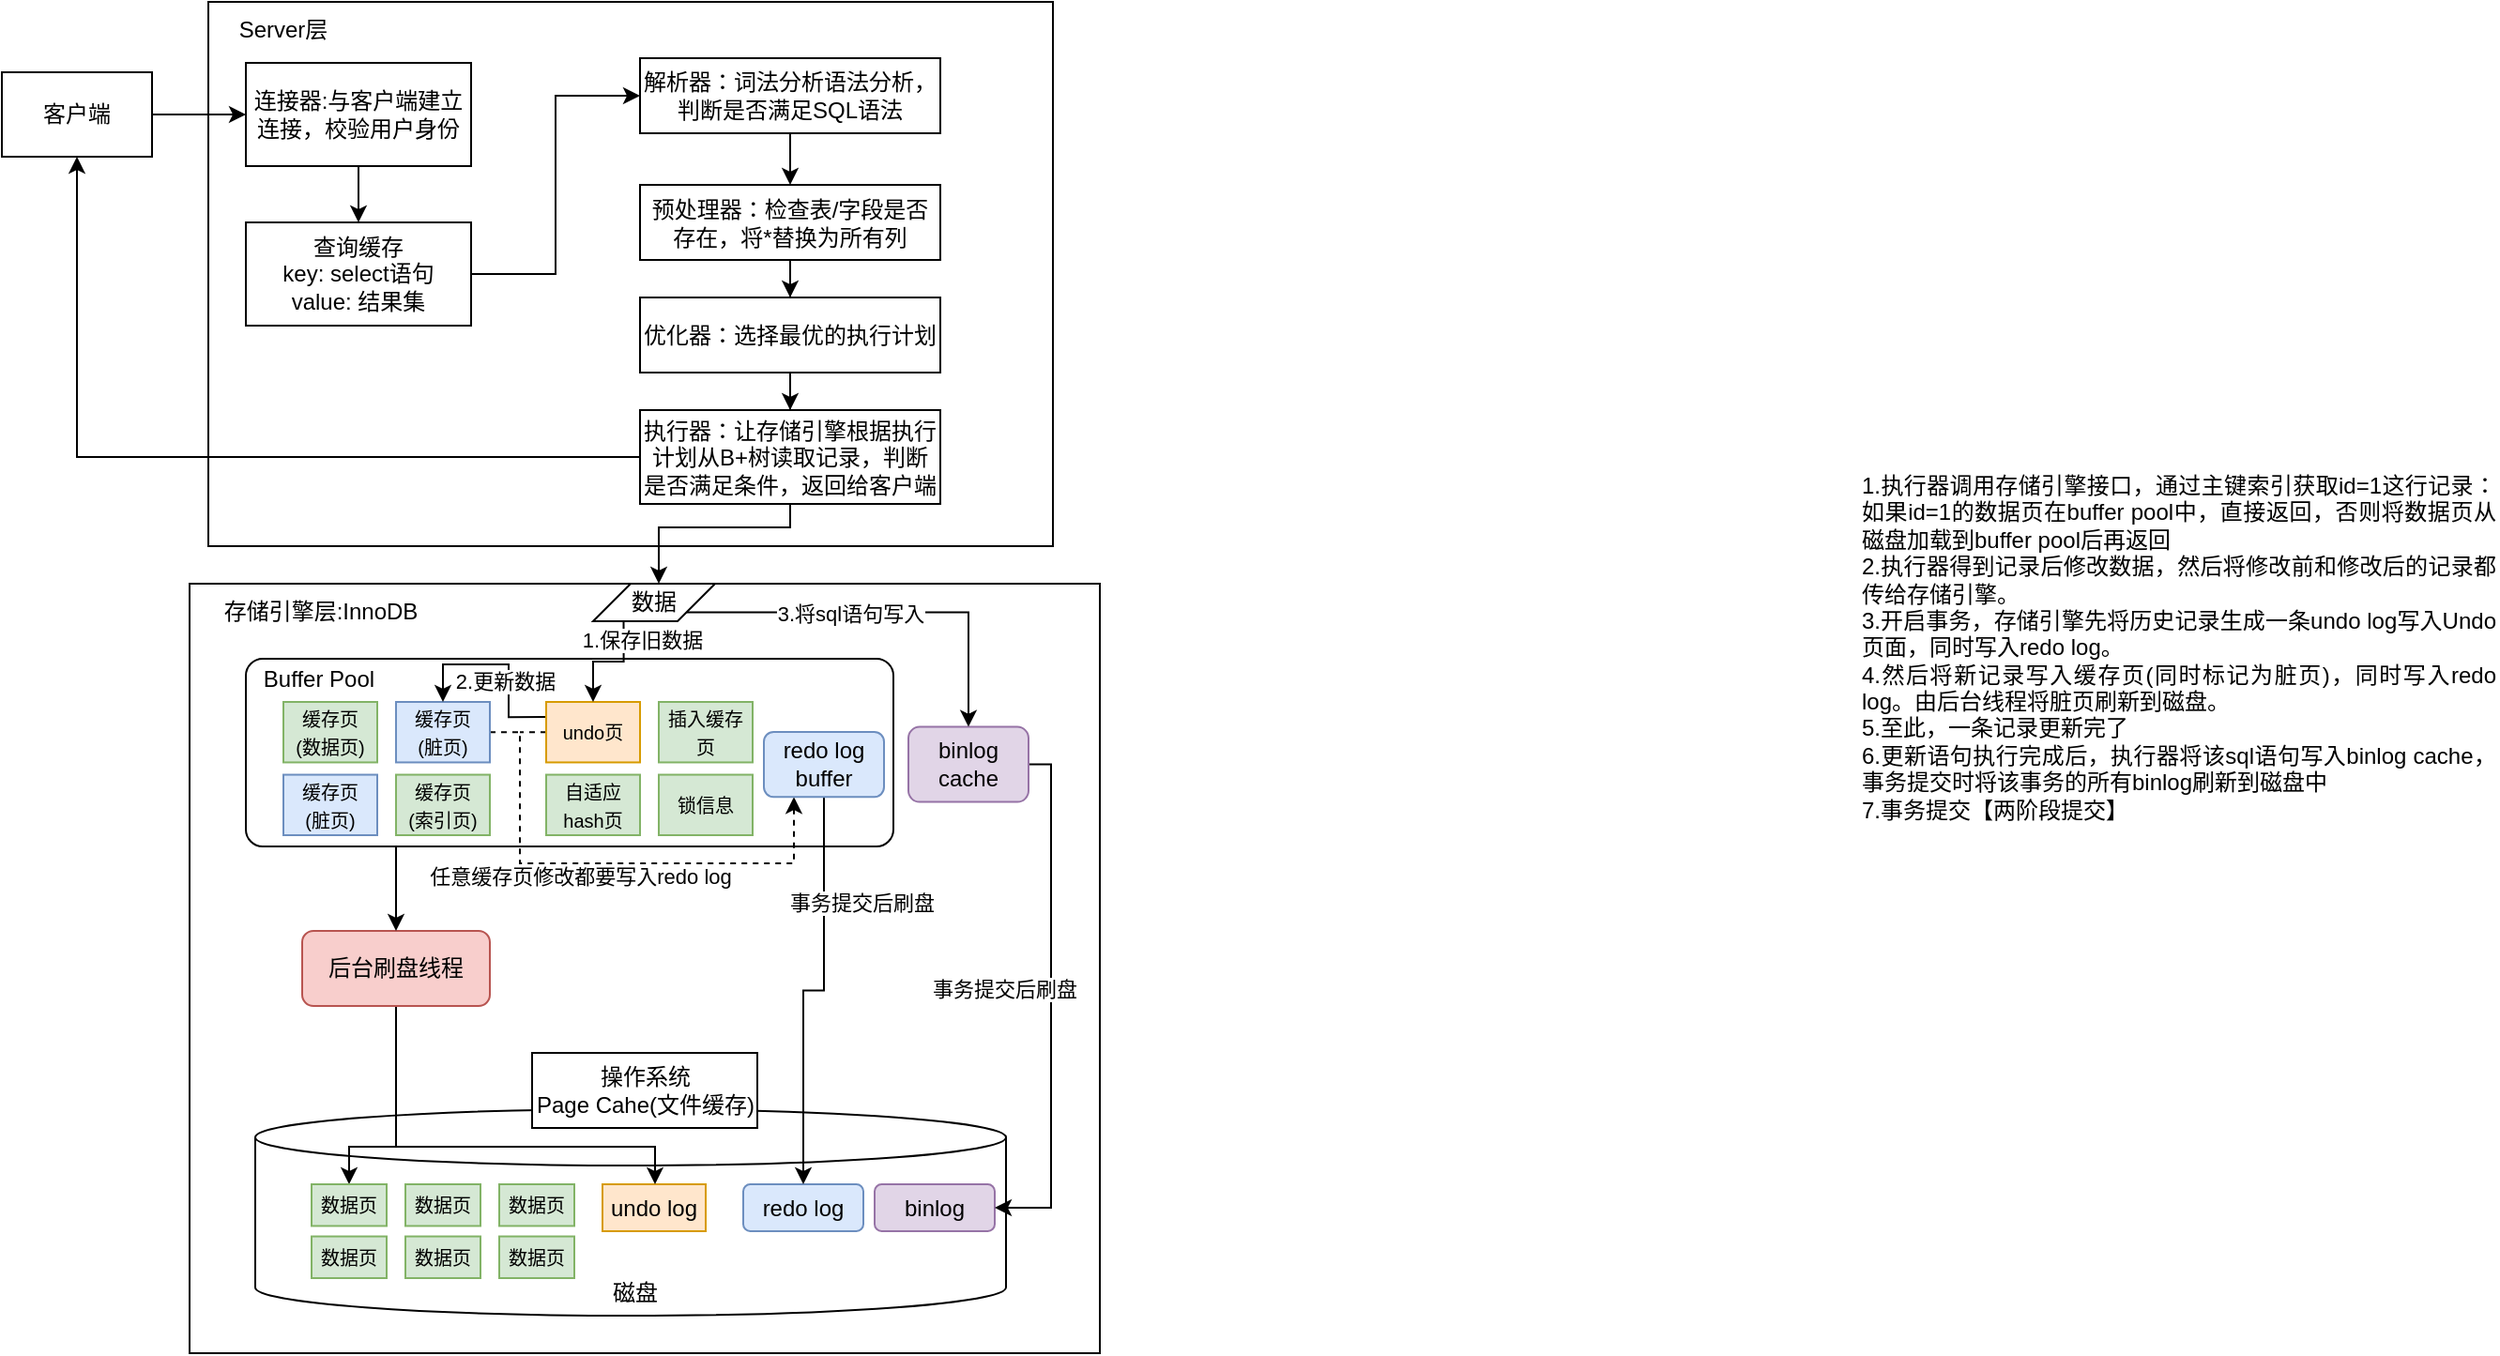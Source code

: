 <mxfile version="22.1.5" type="github">
  <diagram name="第 1 页" id="HqVkvYskfNYnTDdMrRLA">
    <mxGraphModel dx="1613" dy="665" grid="0" gridSize="10" guides="1" tooltips="1" connect="1" arrows="1" fold="1" page="0" pageScale="1" pageWidth="827" pageHeight="1169" background="none" math="0" shadow="0">
      <root>
        <mxCell id="0" />
        <mxCell id="1" parent="0" />
        <mxCell id="Hn--LBSwQNR10zAx2Buf-3" value="" style="rounded=0;whiteSpace=wrap;html=1;" parent="1" vertex="1">
          <mxGeometry x="60" y="10" width="450" height="290" as="geometry" />
        </mxCell>
        <mxCell id="Hn--LBSwQNR10zAx2Buf-4" value="" style="rounded=0;whiteSpace=wrap;html=1;" parent="1" vertex="1">
          <mxGeometry x="50" y="320" width="485" height="410" as="geometry" />
        </mxCell>
        <mxCell id="Hn--LBSwQNR10zAx2Buf-5" value="Server层" style="text;html=1;strokeColor=none;fillColor=none;align=center;verticalAlign=middle;whiteSpace=wrap;rounded=0;" parent="1" vertex="1">
          <mxGeometry x="70" y="10" width="60" height="30" as="geometry" />
        </mxCell>
        <mxCell id="Hn--LBSwQNR10zAx2Buf-6" value="存储引擎层:InnoDB" style="text;html=1;strokeColor=none;fillColor=none;align=center;verticalAlign=middle;whiteSpace=wrap;rounded=0;" parent="1" vertex="1">
          <mxGeometry x="65" y="320" width="110" height="30" as="geometry" />
        </mxCell>
        <mxCell id="jFpza9jx79DIbtN-fyIl-36" value="" style="edgeStyle=orthogonalEdgeStyle;rounded=0;orthogonalLoop=1;jettySize=auto;html=1;" edge="1" parent="1" source="Hn--LBSwQNR10zAx2Buf-7" target="jFpza9jx79DIbtN-fyIl-35">
          <mxGeometry relative="1" as="geometry" />
        </mxCell>
        <mxCell id="Hn--LBSwQNR10zAx2Buf-7" value="连接器:与客户端建立连接，校验用户身份" style="rounded=0;whiteSpace=wrap;html=1;" parent="1" vertex="1">
          <mxGeometry x="80" y="42.5" width="120" height="55" as="geometry" />
        </mxCell>
        <mxCell id="Hn--LBSwQNR10zAx2Buf-40" style="edgeStyle=orthogonalEdgeStyle;rounded=0;orthogonalLoop=1;jettySize=auto;html=1;exitX=1;exitY=0.5;exitDx=0;exitDy=0;entryX=0;entryY=0.5;entryDx=0;entryDy=0;" parent="1" source="Hn--LBSwQNR10zAx2Buf-8" target="Hn--LBSwQNR10zAx2Buf-7" edge="1">
          <mxGeometry relative="1" as="geometry" />
        </mxCell>
        <mxCell id="Hn--LBSwQNR10zAx2Buf-8" value="客户端" style="rounded=0;whiteSpace=wrap;html=1;" parent="1" vertex="1">
          <mxGeometry x="-50" y="47.5" width="80" height="45" as="geometry" />
        </mxCell>
        <mxCell id="Hn--LBSwQNR10zAx2Buf-10" value="" style="shape=cylinder3;whiteSpace=wrap;html=1;boundedLbl=1;backgroundOutline=1;size=15;" parent="1" vertex="1">
          <mxGeometry x="85" y="600" width="400" height="110" as="geometry" />
        </mxCell>
        <mxCell id="Hn--LBSwQNR10zAx2Buf-39" value="" style="edgeStyle=orthogonalEdgeStyle;rounded=0;orthogonalLoop=1;jettySize=auto;html=1;" parent="1" source="Hn--LBSwQNR10zAx2Buf-37" target="Hn--LBSwQNR10zAx2Buf-38" edge="1">
          <mxGeometry relative="1" as="geometry" />
        </mxCell>
        <mxCell id="Hn--LBSwQNR10zAx2Buf-37" value="解析器：词法分析语法分析，判断是否满足SQL语法" style="rounded=0;whiteSpace=wrap;html=1;" parent="1" vertex="1">
          <mxGeometry x="290" y="40" width="160" height="40" as="geometry" />
        </mxCell>
        <mxCell id="Hn--LBSwQNR10zAx2Buf-45" style="edgeStyle=orthogonalEdgeStyle;rounded=0;orthogonalLoop=1;jettySize=auto;html=1;" parent="1" source="Hn--LBSwQNR10zAx2Buf-38" target="Hn--LBSwQNR10zAx2Buf-42" edge="1">
          <mxGeometry relative="1" as="geometry" />
        </mxCell>
        <mxCell id="Hn--LBSwQNR10zAx2Buf-38" value="预处理器：检查表/字段是否存在，将*替换为所有列" style="whiteSpace=wrap;html=1;rounded=0;" parent="1" vertex="1">
          <mxGeometry x="290" y="107.5" width="160" height="40" as="geometry" />
        </mxCell>
        <mxCell id="Hn--LBSwQNR10zAx2Buf-46" style="edgeStyle=orthogonalEdgeStyle;rounded=0;orthogonalLoop=1;jettySize=auto;html=1;" parent="1" source="Hn--LBSwQNR10zAx2Buf-42" target="Hn--LBSwQNR10zAx2Buf-43" edge="1">
          <mxGeometry relative="1" as="geometry" />
        </mxCell>
        <mxCell id="Hn--LBSwQNR10zAx2Buf-42" value="优化器：选择最优的执行计划" style="whiteSpace=wrap;html=1;rounded=0;" parent="1" vertex="1">
          <mxGeometry x="290" y="167.5" width="160" height="40" as="geometry" />
        </mxCell>
        <mxCell id="Hn--LBSwQNR10zAx2Buf-48" style="edgeStyle=orthogonalEdgeStyle;rounded=0;orthogonalLoop=1;jettySize=auto;html=1;entryX=0.5;entryY=1;entryDx=0;entryDy=0;" parent="1" source="Hn--LBSwQNR10zAx2Buf-43" target="Hn--LBSwQNR10zAx2Buf-8" edge="1">
          <mxGeometry relative="1" as="geometry" />
        </mxCell>
        <mxCell id="Hn--LBSwQNR10zAx2Buf-43" value="执行器：让存储引擎根据执行计划从B+树读取记录，判断是否满足条件，返回给客户端" style="whiteSpace=wrap;html=1;rounded=0;" parent="1" vertex="1">
          <mxGeometry x="290" y="227.5" width="160" height="50" as="geometry" />
        </mxCell>
        <mxCell id="Hn--LBSwQNR10zAx2Buf-49" style="edgeStyle=orthogonalEdgeStyle;rounded=0;orthogonalLoop=1;jettySize=auto;html=1;" parent="1" source="Hn--LBSwQNR10zAx2Buf-43" edge="1">
          <mxGeometry relative="1" as="geometry">
            <mxPoint x="300" y="320" as="targetPoint" />
            <Array as="points">
              <mxPoint x="370" y="290" />
              <mxPoint x="300" y="290" />
            </Array>
          </mxGeometry>
        </mxCell>
        <mxCell id="jFpza9jx79DIbtN-fyIl-16" value="磁盘" style="text;html=1;strokeColor=none;fillColor=none;align=center;verticalAlign=middle;whiteSpace=wrap;rounded=0;" vertex="1" parent="1">
          <mxGeometry x="245" y="685" width="85" height="25" as="geometry" />
        </mxCell>
        <mxCell id="jFpza9jx79DIbtN-fyIl-17" value="redo log" style="rounded=1;whiteSpace=wrap;html=1;fillColor=#dae8fc;strokeColor=#6c8ebf;" vertex="1" parent="1">
          <mxGeometry x="345" y="640" width="64" height="25" as="geometry" />
        </mxCell>
        <mxCell id="jFpza9jx79DIbtN-fyIl-18" value="undo log" style="rounded=0;whiteSpace=wrap;html=1;fillColor=#ffe6cc;strokeColor=#d79b00;" vertex="1" parent="1">
          <mxGeometry x="270" y="640" width="55" height="25" as="geometry" />
        </mxCell>
        <mxCell id="jFpza9jx79DIbtN-fyIl-20" value="binlog" style="rounded=1;whiteSpace=wrap;html=1;fillColor=#e1d5e7;strokeColor=#9673a6;" vertex="1" parent="1">
          <mxGeometry x="415" y="640" width="64" height="25" as="geometry" />
        </mxCell>
        <mxCell id="jFpza9jx79DIbtN-fyIl-45" style="edgeStyle=orthogonalEdgeStyle;rounded=0;orthogonalLoop=1;jettySize=auto;html=1;entryX=0.5;entryY=0;entryDx=0;entryDy=0;" edge="1" parent="1" source="jFpza9jx79DIbtN-fyIl-23" target="jFpza9jx79DIbtN-fyIl-3">
          <mxGeometry relative="1" as="geometry">
            <Array as="points">
              <mxPoint x="160" y="620" />
              <mxPoint x="135" y="620" />
            </Array>
          </mxGeometry>
        </mxCell>
        <mxCell id="jFpza9jx79DIbtN-fyIl-72" style="edgeStyle=orthogonalEdgeStyle;rounded=0;orthogonalLoop=1;jettySize=auto;html=1;exitX=0.5;exitY=1;exitDx=0;exitDy=0;" edge="1" parent="1" source="jFpza9jx79DIbtN-fyIl-23" target="jFpza9jx79DIbtN-fyIl-18">
          <mxGeometry relative="1" as="geometry">
            <Array as="points">
              <mxPoint x="160" y="620" />
              <mxPoint x="298" y="620" />
            </Array>
          </mxGeometry>
        </mxCell>
        <mxCell id="jFpza9jx79DIbtN-fyIl-23" value="后台刷盘线程" style="rounded=1;whiteSpace=wrap;html=1;arcSize=15;fillColor=#f8cecc;strokeColor=#b85450;" vertex="1" parent="1">
          <mxGeometry x="110" y="505" width="100" height="40" as="geometry" />
        </mxCell>
        <mxCell id="jFpza9jx79DIbtN-fyIl-24" value="" style="group" vertex="1" connectable="0" parent="1">
          <mxGeometry x="115" y="640" width="140" height="50" as="geometry" />
        </mxCell>
        <mxCell id="jFpza9jx79DIbtN-fyIl-3" value="&lt;font style=&quot;font-size: 10px;&quot;&gt;数据页&lt;/font&gt;" style="rounded=0;whiteSpace=wrap;html=1;fillColor=#d5e8d4;strokeColor=#82b366;" vertex="1" parent="jFpza9jx79DIbtN-fyIl-24">
          <mxGeometry width="40" height="22.222" as="geometry" />
        </mxCell>
        <mxCell id="jFpza9jx79DIbtN-fyIl-4" value="&lt;font style=&quot;font-size: 10px;&quot;&gt;数据页&lt;/font&gt;" style="rounded=0;whiteSpace=wrap;html=1;fillColor=#d5e8d4;strokeColor=#82b366;" vertex="1" parent="jFpza9jx79DIbtN-fyIl-24">
          <mxGeometry x="50" width="40" height="22.222" as="geometry" />
        </mxCell>
        <mxCell id="jFpza9jx79DIbtN-fyIl-5" value="&lt;font style=&quot;font-size: 10px;&quot;&gt;数据页&lt;/font&gt;" style="rounded=0;whiteSpace=wrap;html=1;fillColor=#d5e8d4;strokeColor=#82b366;" vertex="1" parent="jFpza9jx79DIbtN-fyIl-24">
          <mxGeometry x="100" width="40" height="22.222" as="geometry" />
        </mxCell>
        <mxCell id="jFpza9jx79DIbtN-fyIl-12" value="&lt;font style=&quot;font-size: 10px;&quot;&gt;数据页&lt;/font&gt;" style="rounded=0;whiteSpace=wrap;html=1;fillColor=#d5e8d4;strokeColor=#82b366;" vertex="1" parent="jFpza9jx79DIbtN-fyIl-24">
          <mxGeometry y="27.778" width="40" height="22.222" as="geometry" />
        </mxCell>
        <mxCell id="jFpza9jx79DIbtN-fyIl-13" value="&lt;font style=&quot;font-size: 10px;&quot;&gt;数据页&lt;/font&gt;" style="rounded=0;whiteSpace=wrap;html=1;fillColor=#d5e8d4;strokeColor=#82b366;" vertex="1" parent="jFpza9jx79DIbtN-fyIl-24">
          <mxGeometry x="50" y="27.778" width="40" height="22.222" as="geometry" />
        </mxCell>
        <mxCell id="jFpza9jx79DIbtN-fyIl-14" value="&lt;font style=&quot;font-size: 10px;&quot;&gt;数据页&lt;/font&gt;" style="rounded=0;whiteSpace=wrap;html=1;fillColor=#d5e8d4;strokeColor=#82b366;" vertex="1" parent="jFpza9jx79DIbtN-fyIl-24">
          <mxGeometry x="100" y="27.778" width="40" height="22.222" as="geometry" />
        </mxCell>
        <mxCell id="jFpza9jx79DIbtN-fyIl-34" value="操作系统 &lt;br&gt;Page Cahe(文件缓存)" style="rounded=0;whiteSpace=wrap;html=1;" vertex="1" parent="1">
          <mxGeometry x="232.5" y="570" width="120" height="40" as="geometry" />
        </mxCell>
        <mxCell id="jFpza9jx79DIbtN-fyIl-39" style="edgeStyle=orthogonalEdgeStyle;rounded=0;orthogonalLoop=1;jettySize=auto;html=1;entryX=0;entryY=0.5;entryDx=0;entryDy=0;" edge="1" parent="1" source="jFpza9jx79DIbtN-fyIl-35" target="Hn--LBSwQNR10zAx2Buf-37">
          <mxGeometry relative="1" as="geometry" />
        </mxCell>
        <mxCell id="jFpza9jx79DIbtN-fyIl-35" value="查询缓存&lt;br&gt;key: select语句&lt;br&gt;value: 结果集" style="rounded=0;whiteSpace=wrap;html=1;" vertex="1" parent="1">
          <mxGeometry x="80" y="127.5" width="120" height="55" as="geometry" />
        </mxCell>
        <mxCell id="jFpza9jx79DIbtN-fyIl-46" value="&lt;div style=&quot;text-align: justify;&quot;&gt;&lt;span style=&quot;background-color: initial;&quot;&gt;1.执行器调用存储引擎接口，通过主键索引获取id=1这行记录：如果id=1的数据页在buffer pool中，直接返回，否则将数据页从磁盘加载到buffer pool后再返回&lt;/span&gt;&lt;/div&gt;&lt;div style=&quot;text-align: justify;&quot;&gt;&lt;span style=&quot;background-color: initial;&quot;&gt;2.执行器得到记录后修改数据，然后将修改前和修改后的记录都传给存储引擎。&lt;/span&gt;&lt;/div&gt;&lt;div style=&quot;text-align: justify;&quot;&gt;&lt;span style=&quot;background-color: initial;&quot;&gt;3.开启事务，存储引擎先将历史记录生成一条undo log写入Undo页面，同时写入redo log。&lt;/span&gt;&lt;/div&gt;&lt;div style=&quot;text-align: justify;&quot;&gt;&lt;span style=&quot;background-color: initial;&quot;&gt;4.然后将新记录写入缓存页(同时标记为脏页)，同时写入redo log。由后台线程将脏页刷新到磁盘。&lt;/span&gt;&lt;/div&gt;&lt;div style=&quot;text-align: justify;&quot;&gt;&lt;span style=&quot;background-color: initial;&quot;&gt;5.至此，一条记录更新完了&lt;/span&gt;&lt;/div&gt;&lt;div style=&quot;text-align: justify;&quot;&gt;&lt;span style=&quot;background-color: initial;&quot;&gt;6.更新语句执行完成后，执行器将该sql语句写入binlog cache，事务提交时将该事务的所有binlog刷新到磁盘中&lt;/span&gt;&lt;/div&gt;&lt;div style=&quot;text-align: justify;&quot;&gt;&lt;span style=&quot;background-color: initial;&quot;&gt;7.事务提交【两阶段提交】&lt;/span&gt;&lt;/div&gt;" style="text;html=1;strokeColor=none;fillColor=none;align=center;verticalAlign=middle;whiteSpace=wrap;rounded=0;" vertex="1" parent="1">
          <mxGeometry x="940" y="254" width="340" height="200" as="geometry" />
        </mxCell>
        <mxCell id="jFpza9jx79DIbtN-fyIl-74" style="edgeStyle=orthogonalEdgeStyle;rounded=0;orthogonalLoop=1;jettySize=auto;html=1;exitX=0.25;exitY=1;exitDx=0;exitDy=0;entryX=0.5;entryY=0;entryDx=0;entryDy=0;" edge="1" parent="1" source="jFpza9jx79DIbtN-fyIl-1" target="jFpza9jx79DIbtN-fyIl-23">
          <mxGeometry relative="1" as="geometry">
            <Array as="points">
              <mxPoint x="160" y="460" />
            </Array>
          </mxGeometry>
        </mxCell>
        <mxCell id="jFpza9jx79DIbtN-fyIl-1" value="" style="rounded=1;whiteSpace=wrap;html=1;arcSize=9;" vertex="1" parent="1">
          <mxGeometry x="80" y="360" width="345" height="100" as="geometry" />
        </mxCell>
        <mxCell id="jFpza9jx79DIbtN-fyIl-27" value="&lt;font style=&quot;font-size: 10px;&quot;&gt;缓存页&lt;br&gt;(数据页)&lt;br&gt;&lt;/font&gt;" style="rounded=0;whiteSpace=wrap;html=1;fillColor=#d5e8d4;strokeColor=#82b366;" vertex="1" parent="1">
          <mxGeometry x="100" y="383" width="50" height="32.22" as="geometry" />
        </mxCell>
        <mxCell id="jFpza9jx79DIbtN-fyIl-77" style="edgeStyle=orthogonalEdgeStyle;rounded=0;orthogonalLoop=1;jettySize=auto;html=1;exitX=1;exitY=0.5;exitDx=0;exitDy=0;entryX=0.25;entryY=1;entryDx=0;entryDy=0;dashed=1;" edge="1" parent="1" source="jFpza9jx79DIbtN-fyIl-28" target="jFpza9jx79DIbtN-fyIl-49">
          <mxGeometry relative="1" as="geometry">
            <Array as="points">
              <mxPoint x="226" y="399" />
              <mxPoint x="226" y="469" />
              <mxPoint x="372" y="469" />
            </Array>
          </mxGeometry>
        </mxCell>
        <mxCell id="jFpza9jx79DIbtN-fyIl-80" value="任意缓存页修改都要写入redo log" style="edgeLabel;html=1;align=center;verticalAlign=middle;resizable=0;points=[];" vertex="1" connectable="0" parent="jFpza9jx79DIbtN-fyIl-77">
          <mxGeometry x="0.164" y="-2" relative="1" as="geometry">
            <mxPoint x="-38" y="5" as="offset" />
          </mxGeometry>
        </mxCell>
        <mxCell id="jFpza9jx79DIbtN-fyIl-28" value="&lt;font style=&quot;font-size: 10px;&quot;&gt;缓存页&lt;br&gt;(脏页)&lt;/font&gt;" style="rounded=0;whiteSpace=wrap;html=1;fillColor=#dae8fc;strokeColor=#6c8ebf;" vertex="1" parent="1">
          <mxGeometry x="160" y="383" width="50" height="32.22" as="geometry" />
        </mxCell>
        <mxCell id="jFpza9jx79DIbtN-fyIl-2" value="Buffer Pool" style="text;html=1;strokeColor=none;fillColor=none;align=center;verticalAlign=middle;whiteSpace=wrap;rounded=0;" vertex="1" parent="1">
          <mxGeometry x="79" y="356" width="80" height="30" as="geometry" />
        </mxCell>
        <mxCell id="jFpza9jx79DIbtN-fyIl-32" value="&lt;font style=&quot;font-size: 10px;&quot;&gt;缓存页&lt;br&gt;(索引页)&lt;br&gt;&lt;/font&gt;" style="rounded=0;whiteSpace=wrap;html=1;fillColor=#d5e8d4;strokeColor=#82b366;" vertex="1" parent="1">
          <mxGeometry x="160" y="421.78" width="50" height="32.22" as="geometry" />
        </mxCell>
        <mxCell id="jFpza9jx79DIbtN-fyIl-33" value="&lt;font style=&quot;font-size: 10px;&quot;&gt;缓存页&lt;br&gt;(脏页)&lt;/font&gt;" style="rounded=0;whiteSpace=wrap;html=1;fillColor=#dae8fc;strokeColor=#6c8ebf;" vertex="1" parent="1">
          <mxGeometry x="100" y="421.78" width="50" height="32.22" as="geometry" />
        </mxCell>
        <mxCell id="jFpza9jx79DIbtN-fyIl-62" style="edgeStyle=orthogonalEdgeStyle;rounded=0;orthogonalLoop=1;jettySize=auto;html=1;exitX=0;exitY=0.25;exitDx=0;exitDy=0;entryX=0.5;entryY=0;entryDx=0;entryDy=0;" edge="1" parent="1" source="jFpza9jx79DIbtN-fyIl-40" target="jFpza9jx79DIbtN-fyIl-28">
          <mxGeometry relative="1" as="geometry" />
        </mxCell>
        <mxCell id="jFpza9jx79DIbtN-fyIl-63" value="2.更新数据" style="edgeLabel;html=1;align=center;verticalAlign=middle;resizable=0;points=[];" vertex="1" connectable="0" parent="jFpza9jx79DIbtN-fyIl-62">
          <mxGeometry x="-0.236" y="2" relative="1" as="geometry">
            <mxPoint as="offset" />
          </mxGeometry>
        </mxCell>
        <mxCell id="jFpza9jx79DIbtN-fyIl-81" style="edgeStyle=orthogonalEdgeStyle;rounded=0;orthogonalLoop=1;jettySize=auto;html=1;exitX=0;exitY=0.5;exitDx=0;exitDy=0;endArrow=none;endFill=0;dashed=1;" edge="1" parent="1" source="jFpza9jx79DIbtN-fyIl-40">
          <mxGeometry relative="1" as="geometry">
            <mxPoint x="226" y="399" as="targetPoint" />
          </mxGeometry>
        </mxCell>
        <mxCell id="jFpza9jx79DIbtN-fyIl-40" value="&lt;font style=&quot;font-size: 10px;&quot;&gt;undo页&lt;br&gt;&lt;/font&gt;" style="rounded=0;whiteSpace=wrap;html=1;fillColor=#ffe6cc;strokeColor=#d79b00;" vertex="1" parent="1">
          <mxGeometry x="240" y="383" width="50" height="32.22" as="geometry" />
        </mxCell>
        <mxCell id="jFpza9jx79DIbtN-fyIl-41" value="&lt;font style=&quot;font-size: 10px;&quot;&gt;插入缓存页&lt;br&gt;&lt;/font&gt;" style="rounded=0;whiteSpace=wrap;html=1;fillColor=#d5e8d4;strokeColor=#82b366;" vertex="1" parent="1">
          <mxGeometry x="300" y="383" width="50" height="32.22" as="geometry" />
        </mxCell>
        <mxCell id="jFpza9jx79DIbtN-fyIl-42" value="&lt;font style=&quot;font-size: 10px;&quot;&gt;自适应hash页&lt;br&gt;&lt;/font&gt;" style="rounded=0;whiteSpace=wrap;html=1;fillColor=#d5e8d4;strokeColor=#82b366;" vertex="1" parent="1">
          <mxGeometry x="240" y="421.78" width="50" height="32.22" as="geometry" />
        </mxCell>
        <mxCell id="jFpza9jx79DIbtN-fyIl-43" value="&lt;font style=&quot;font-size: 10px;&quot;&gt;锁信息&lt;br&gt;&lt;/font&gt;" style="rounded=0;whiteSpace=wrap;html=1;fillColor=#d5e8d4;strokeColor=#82b366;" vertex="1" parent="1">
          <mxGeometry x="300" y="421.78" width="50" height="32.22" as="geometry" />
        </mxCell>
        <mxCell id="jFpza9jx79DIbtN-fyIl-75" style="edgeStyle=orthogonalEdgeStyle;rounded=0;orthogonalLoop=1;jettySize=auto;html=1;exitX=1;exitY=0.5;exitDx=0;exitDy=0;entryX=1;entryY=0.5;entryDx=0;entryDy=0;" edge="1" parent="1" source="jFpza9jx79DIbtN-fyIl-47" target="jFpza9jx79DIbtN-fyIl-20">
          <mxGeometry relative="1" as="geometry">
            <Array as="points">
              <mxPoint x="509" y="416" />
              <mxPoint x="509" y="653" />
            </Array>
          </mxGeometry>
        </mxCell>
        <mxCell id="jFpza9jx79DIbtN-fyIl-76" value="事务提交后刷盘" style="edgeLabel;html=1;align=center;verticalAlign=middle;resizable=0;points=[];" vertex="1" connectable="0" parent="jFpza9jx79DIbtN-fyIl-75">
          <mxGeometry x="-0.05" y="-4" relative="1" as="geometry">
            <mxPoint x="-21" y="-1" as="offset" />
          </mxGeometry>
        </mxCell>
        <mxCell id="jFpza9jx79DIbtN-fyIl-47" value="binlog cache" style="rounded=1;whiteSpace=wrap;html=1;fillColor=#e1d5e7;strokeColor=#9673a6;" vertex="1" parent="1">
          <mxGeometry x="433" y="396.31" width="64" height="40" as="geometry" />
        </mxCell>
        <mxCell id="jFpza9jx79DIbtN-fyIl-51" style="edgeStyle=orthogonalEdgeStyle;rounded=0;orthogonalLoop=1;jettySize=auto;html=1;" edge="1" parent="1" source="jFpza9jx79DIbtN-fyIl-49" target="jFpza9jx79DIbtN-fyIl-17">
          <mxGeometry relative="1" as="geometry" />
        </mxCell>
        <mxCell id="jFpza9jx79DIbtN-fyIl-53" value="事务提交后刷盘" style="edgeLabel;html=1;align=center;verticalAlign=middle;resizable=0;points=[];" vertex="1" connectable="0" parent="jFpza9jx79DIbtN-fyIl-51">
          <mxGeometry x="-0.01" y="2" relative="1" as="geometry">
            <mxPoint x="24" y="-49" as="offset" />
          </mxGeometry>
        </mxCell>
        <mxCell id="jFpza9jx79DIbtN-fyIl-49" value="redo log&lt;br&gt;buffer" style="rounded=1;whiteSpace=wrap;html=1;fillColor=#dae8fc;strokeColor=#6c8ebf;" vertex="1" parent="1">
          <mxGeometry x="356" y="399" width="64" height="34.61" as="geometry" />
        </mxCell>
        <mxCell id="jFpza9jx79DIbtN-fyIl-57" style="edgeStyle=orthogonalEdgeStyle;rounded=0;orthogonalLoop=1;jettySize=auto;html=1;exitX=0.25;exitY=1;exitDx=0;exitDy=0;entryX=0.5;entryY=0;entryDx=0;entryDy=0;" edge="1" parent="1" source="jFpza9jx79DIbtN-fyIl-56" target="jFpza9jx79DIbtN-fyIl-40">
          <mxGeometry relative="1" as="geometry" />
        </mxCell>
        <mxCell id="jFpza9jx79DIbtN-fyIl-58" value="1.保存旧数据" style="edgeLabel;html=1;align=center;verticalAlign=middle;resizable=0;points=[];" vertex="1" connectable="0" parent="jFpza9jx79DIbtN-fyIl-57">
          <mxGeometry x="-0.438" y="-4" relative="1" as="geometry">
            <mxPoint x="13" y="-7" as="offset" />
          </mxGeometry>
        </mxCell>
        <mxCell id="jFpza9jx79DIbtN-fyIl-69" style="edgeStyle=orthogonalEdgeStyle;rounded=0;orthogonalLoop=1;jettySize=auto;html=1;exitX=1;exitY=1;exitDx=0;exitDy=0;" edge="1" parent="1" source="jFpza9jx79DIbtN-fyIl-56" target="jFpza9jx79DIbtN-fyIl-47">
          <mxGeometry relative="1" as="geometry" />
        </mxCell>
        <mxCell id="jFpza9jx79DIbtN-fyIl-70" value="3.将sql语句写入" style="edgeLabel;html=1;align=center;verticalAlign=middle;resizable=0;points=[];" vertex="1" connectable="0" parent="jFpza9jx79DIbtN-fyIl-69">
          <mxGeometry x="-0.145" y="-4" relative="1" as="geometry">
            <mxPoint x="-3" y="-4" as="offset" />
          </mxGeometry>
        </mxCell>
        <mxCell id="jFpza9jx79DIbtN-fyIl-56" value="数据" style="shape=parallelogram;perimeter=parallelogramPerimeter;whiteSpace=wrap;html=1;fixedSize=1;" vertex="1" parent="1">
          <mxGeometry x="265" y="320" width="65" height="20" as="geometry" />
        </mxCell>
      </root>
    </mxGraphModel>
  </diagram>
</mxfile>
